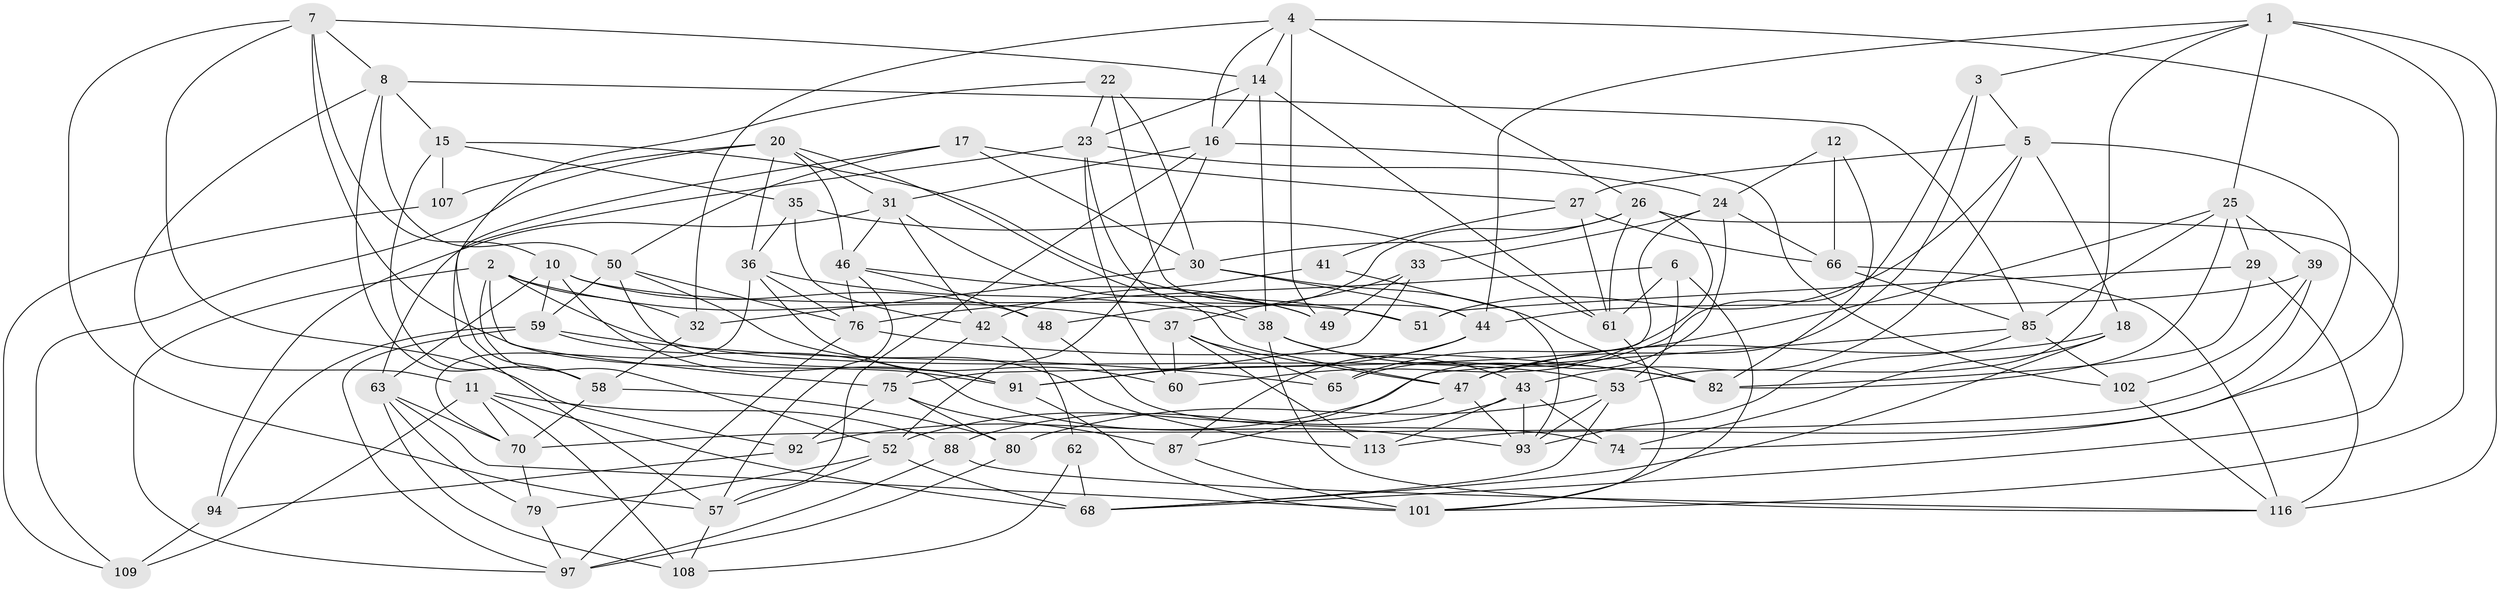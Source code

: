 // original degree distribution, {4: 1.0}
// Generated by graph-tools (version 1.1) at 2025/11/02/27/25 16:11:44]
// undirected, 77 vertices, 197 edges
graph export_dot {
graph [start="1"]
  node [color=gray90,style=filled];
  1 [super="+71"];
  2 [super="+103"];
  3;
  4 [super="+124"];
  5 [super="+13"];
  6;
  7 [super="+115"];
  8 [super="+9"];
  10 [super="+45"];
  11 [super="+34"];
  12;
  14 [super="+120"];
  15 [super="+19"];
  16 [super="+21"];
  17;
  18;
  20 [super="+122"];
  22;
  23 [super="+28"];
  24 [super="+119"];
  25 [super="+40"];
  26 [super="+89"];
  27 [super="+54"];
  29;
  30 [super="+55"];
  31 [super="+72"];
  32;
  33;
  35;
  36 [super="+96"];
  37 [super="+95"];
  38 [super="+83"];
  39;
  41;
  42 [super="+67"];
  43 [super="+73"];
  44 [super="+64"];
  46 [super="+86"];
  47 [super="+117"];
  48;
  49;
  50 [super="+56"];
  51;
  52 [super="+114"];
  53 [super="+69"];
  57 [super="+99"];
  58 [super="+77"];
  59 [super="+104"];
  60;
  61 [super="+123"];
  62;
  63 [super="+78"];
  65;
  66 [super="+105"];
  68 [super="+81"];
  70 [super="+112"];
  74;
  75 [super="+84"];
  76 [super="+98"];
  79;
  80;
  82 [super="+90"];
  85 [super="+106"];
  87;
  88;
  91 [super="+110"];
  92;
  93 [super="+121"];
  94;
  97 [super="+100"];
  101 [super="+111"];
  102;
  107;
  108;
  109;
  113;
  116 [super="+118"];
  1 -- 3;
  1 -- 25;
  1 -- 116;
  1 -- 101;
  1 -- 44;
  1 -- 53;
  2 -- 32;
  2 -- 75;
  2 -- 97;
  2 -- 37;
  2 -- 52;
  2 -- 53;
  3 -- 5;
  3 -- 60;
  3 -- 47;
  4 -- 14;
  4 -- 16;
  4 -- 113;
  4 -- 32;
  4 -- 49;
  4 -- 26;
  5 -- 74;
  5 -- 18;
  5 -- 51;
  5 -- 27;
  5 -- 43;
  6 -- 53;
  6 -- 76;
  6 -- 101;
  6 -- 61;
  7 -- 10;
  7 -- 92;
  7 -- 14;
  7 -- 8;
  7 -- 57;
  7 -- 91;
  8 -- 15;
  8 -- 58;
  8 -- 11;
  8 -- 85;
  8 -- 50;
  10 -- 59;
  10 -- 63;
  10 -- 48;
  10 -- 91;
  10 -- 51;
  11 -- 109;
  11 -- 70;
  11 -- 88;
  11 -- 108;
  11 -- 68;
  12 -- 66 [weight=2];
  12 -- 24;
  12 -- 82;
  14 -- 23;
  14 -- 16;
  14 -- 38;
  14 -- 61;
  15 -- 51;
  15 -- 107 [weight=2];
  15 -- 35;
  15 -- 58;
  16 -- 102;
  16 -- 31;
  16 -- 52;
  16 -- 57;
  17 -- 27;
  17 -- 57;
  17 -- 30;
  17 -- 50;
  18 -- 74;
  18 -- 68;
  18 -- 47;
  20 -- 109;
  20 -- 36;
  20 -- 107;
  20 -- 47;
  20 -- 46;
  20 -- 31;
  22 -- 30;
  22 -- 44;
  22 -- 58;
  22 -- 23;
  23 -- 38;
  23 -- 63;
  23 -- 24;
  23 -- 60;
  24 -- 66;
  24 -- 33;
  24 -- 75;
  24 -- 87;
  25 -- 39;
  25 -- 29;
  25 -- 65;
  25 -- 85;
  25 -- 82;
  26 -- 61;
  26 -- 30;
  26 -- 48;
  26 -- 65;
  26 -- 68;
  27 -- 41 [weight=2];
  27 -- 66;
  27 -- 61;
  29 -- 116;
  29 -- 51;
  29 -- 82;
  30 -- 32;
  30 -- 82;
  30 -- 44;
  31 -- 46;
  31 -- 42;
  31 -- 49;
  31 -- 94;
  32 -- 58;
  33 -- 49;
  33 -- 37;
  33 -- 91;
  35 -- 36;
  35 -- 42;
  35 -- 61;
  36 -- 70;
  36 -- 60;
  36 -- 76;
  36 -- 38;
  37 -- 65;
  37 -- 113;
  37 -- 60;
  37 -- 47;
  38 -- 82;
  38 -- 116;
  38 -- 43;
  39 -- 44;
  39 -- 102;
  39 -- 70;
  41 -- 42;
  41 -- 93;
  42 -- 75;
  42 -- 62 [weight=2];
  43 -- 93;
  43 -- 88;
  43 -- 113;
  43 -- 74;
  44 -- 87;
  44 -- 91;
  46 -- 49;
  46 -- 57;
  46 -- 48;
  46 -- 76;
  47 -- 93;
  47 -- 52;
  48 -- 74;
  50 -- 113;
  50 -- 59;
  50 -- 76;
  50 -- 91;
  52 -- 79;
  52 -- 68;
  52 -- 57;
  53 -- 68;
  53 -- 80;
  53 -- 93;
  57 -- 108;
  58 -- 70;
  58 -- 80;
  59 -- 94;
  59 -- 65;
  59 -- 93;
  59 -- 97;
  61 -- 101;
  62 -- 108;
  62 -- 68;
  63 -- 108;
  63 -- 79;
  63 -- 70;
  63 -- 101;
  66 -- 116;
  66 -- 85;
  70 -- 79;
  75 -- 80;
  75 -- 92;
  75 -- 87;
  76 -- 97;
  76 -- 82;
  79 -- 97;
  80 -- 97;
  85 -- 92;
  85 -- 93;
  85 -- 102;
  87 -- 101;
  88 -- 97;
  88 -- 116;
  91 -- 101;
  92 -- 94;
  94 -- 109;
  102 -- 116;
  107 -- 109;
}
